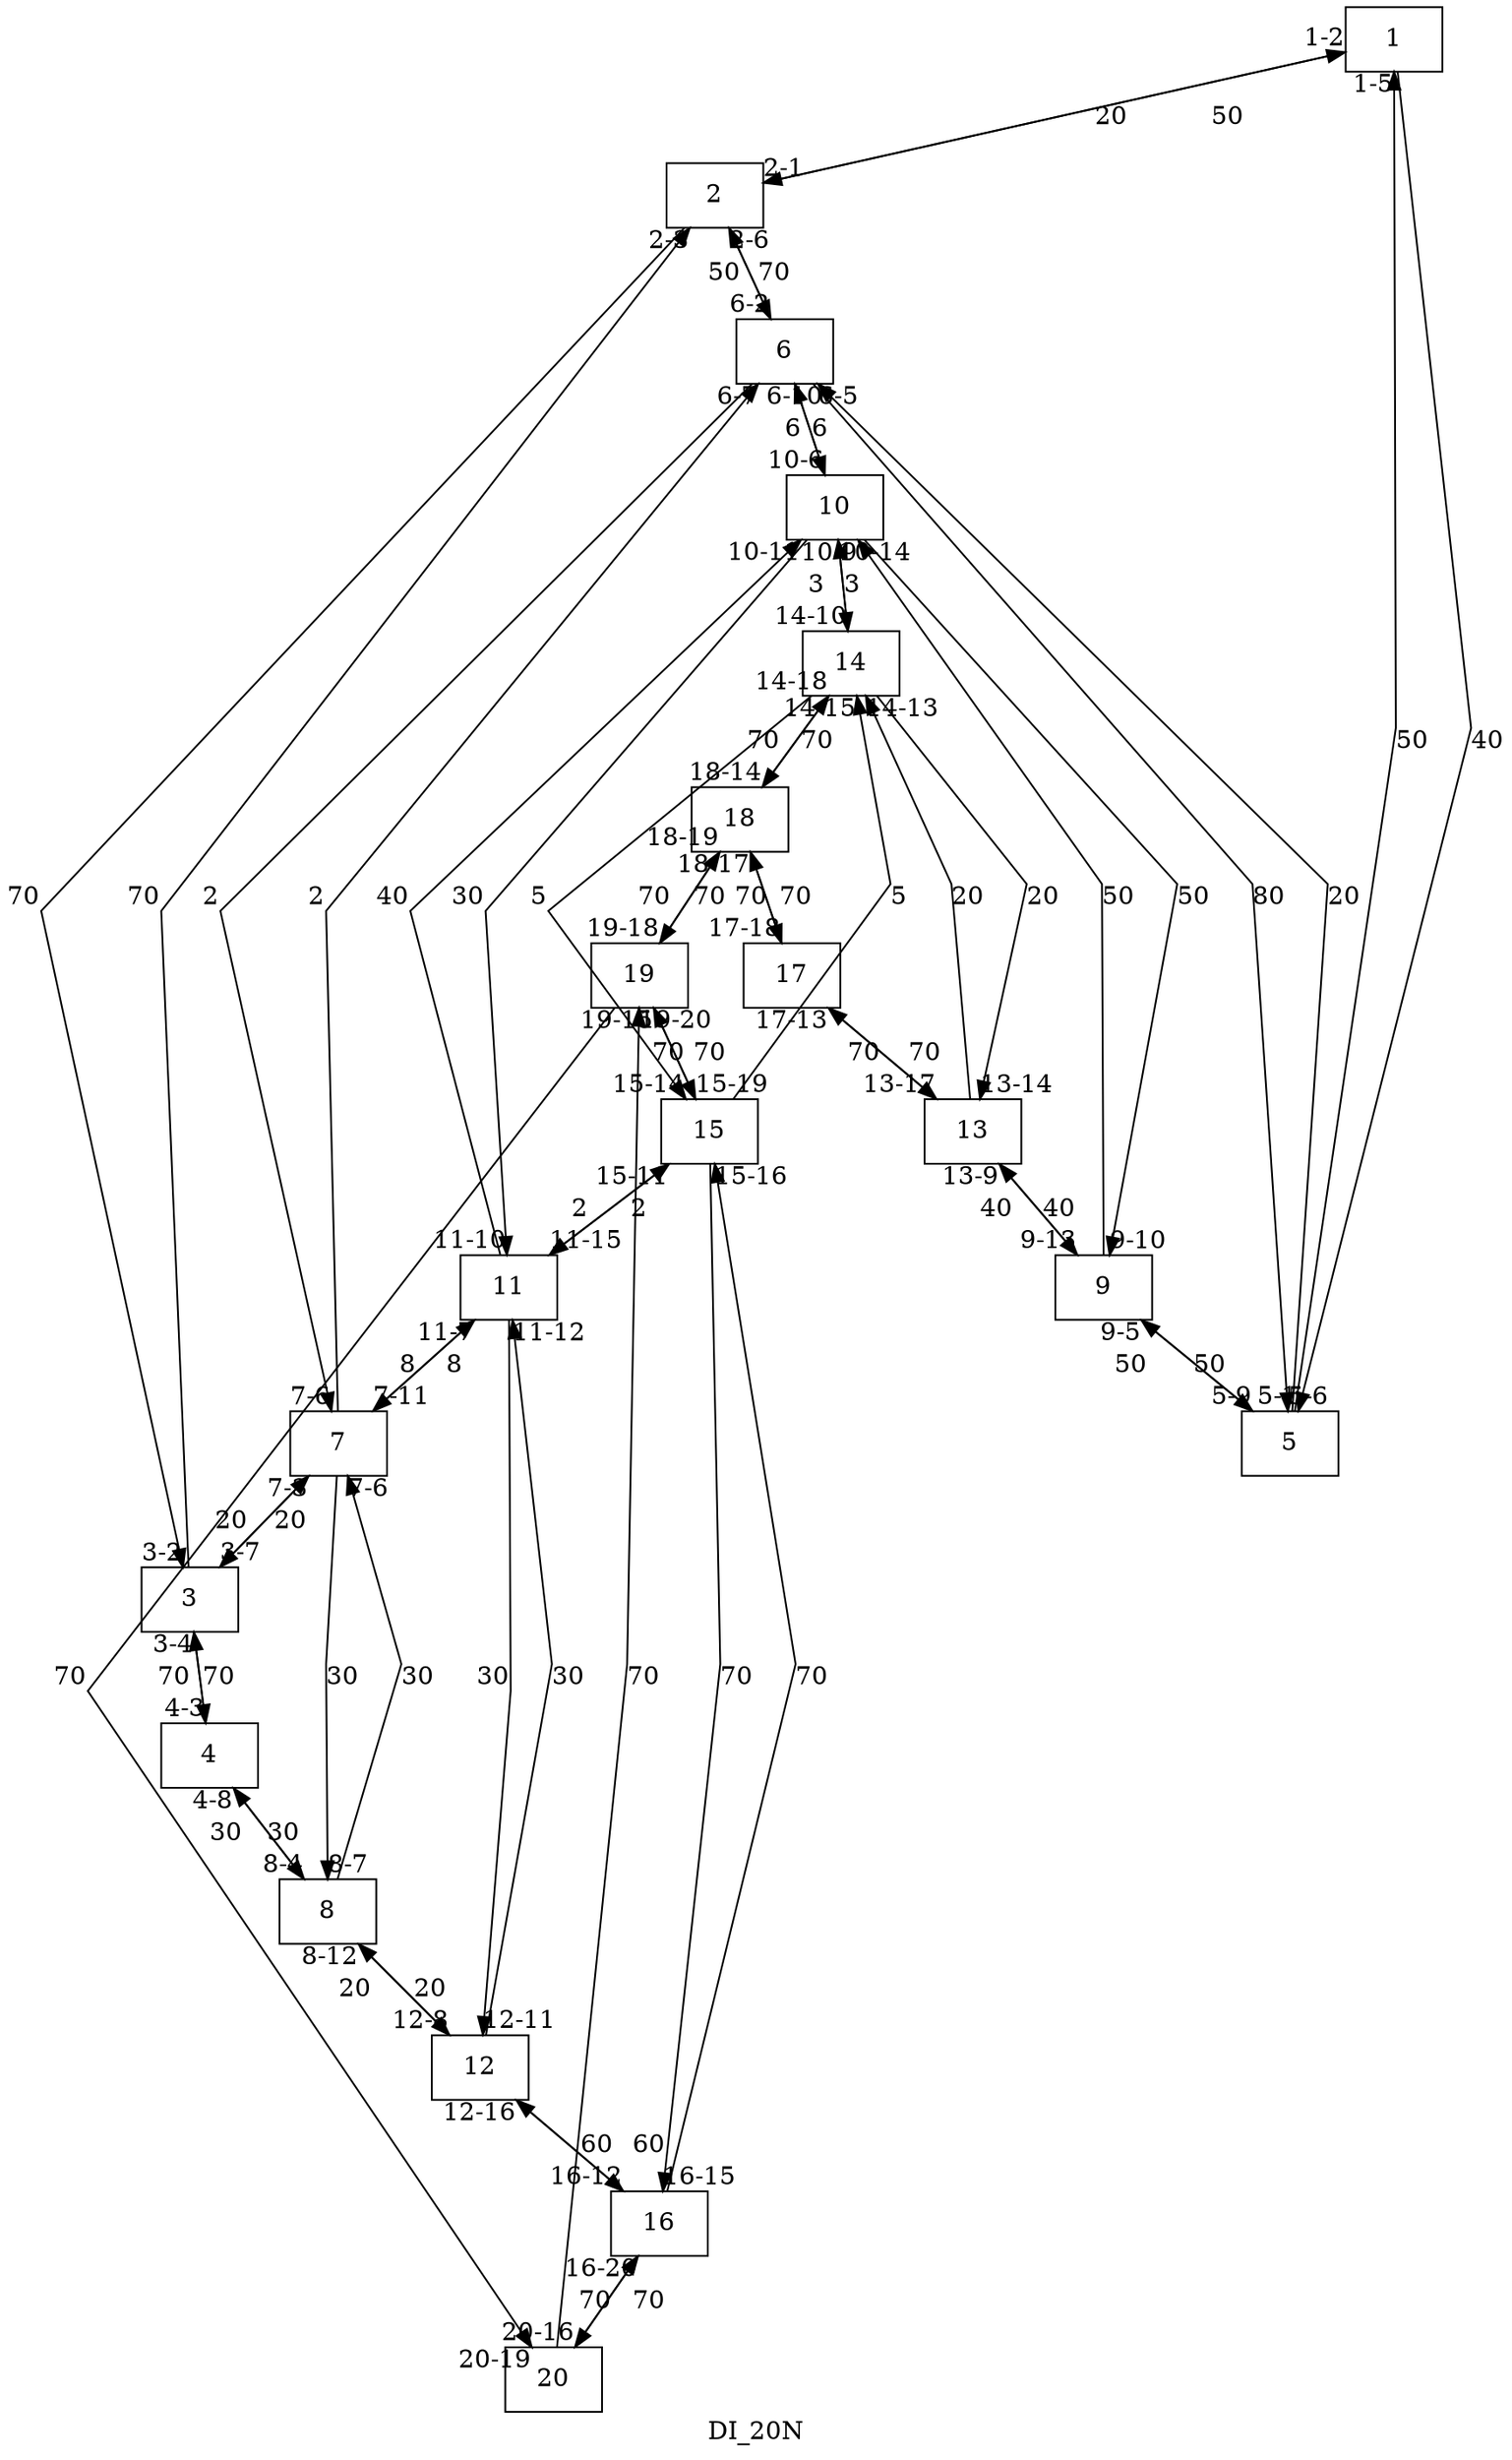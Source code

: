 digraph Test {

	/*compound=true*/
	node [shape=box];
	edge [len=2];
	/*Instantiation of nodes, required to successfully calling .get_node_list() 		(pydot) */
	1[group=V]; 2[group=V]; 3[group=V]; 4[group=V]; 5[group=V]; 6[group=V]; 7[group=V]; 8[group=V];	
	9[group=V]; 10[group=V]; 11[group=V]; 12[group=V]; 13[group=V]; 14[group=V]; 15[group=V]; 16[group=V]; 
	17[group=V]; 18[group=V]; 19[group=V]; 20[group=V];
	overlap = scale;
	splines = false;
	label = DI_20N;
	//orientation = portrait;

	1 -> 2	[label=20,headlabel="2-1" ,alias = 1,throughput=16,latency=4,delay=3,bandwidth = 10];
	2 -> 1	[label=50,headlabel="1-2",alias = 1,throughput=16,latency=4,delay=3,bandwidth = 10];
	1 -> 5	[label=40,headlabel="5-1",alias = 1,throughput=12,latency=3,delay=2,bandwidth = 20];
	5 -> 1	[label=50,headlabel="1-5",alias = 1,throughput=12,latency=3,delay=2,bandwidth = 20];
	2 -> 3	[label=70,headlabel="3-2",alias = 1,throughput=10,latency=2,delay=4,bandwidth = 20];
	3 -> 2	[label=70,headlabel="2-3",alias = 1,throughput=10,latency=2,delay=4,bandwidth = 20];
	2 -> 6	[label=70,headlabel="6-2",alias = 1,throughput=9,latency=5,delay=1,bandwidth = 20];
	6 -> 2	[label=50,headlabel="2-6",alias = 1,throughput=9,latency=5,delay=1,bandwidth = 20];
	3 -> 4	[label=70,headlabel="4-3",alias = 1,throughput=11,latency=6,delay=2,bandwidth = 20];
	4 -> 3	[label=70,headlabel="3-4",alias = 1,throughput=11,latency=6,delay=2,bandwidth = 20];
	3 -> 7	[label=20,headlabel="7-3",alias = 1,throughput=14,latency=8,delay=3,bandwidth = 20];
	7 -> 3	[label=20,headlabel="3-7",alias = 1,throughput=14,latency=8,delay=3,bandwidth = 20];
	4 -> 8	[label=30,headlabel="8-4",alias = 1,throughput=16,latency=9,delay=2,bandwidth = 20];
	8 -> 4	[label=30,headlabel="4-8",alias = 1,throughput=16,latency=9,delay=2,bandwidth = 20];
	5 -> 6	[label=20,headlabel="6-5",alias = 1,throughput=17,latency=3,delay=1,bandwidth = 20];
	6 -> 5	[label=80,headlabel="5-6",alias = 1,throughput=17,latency=3,delay=1,bandwidth = 20];
	5 -> 9	[label=50,headlabel="9-5",alias = 1,throughput=20,latency=10,delay=5,bandwidth = 10];
	9 -> 5	[label=50,headlabel="5-9",alias = 1,throughput=20,latency=10,delay=5,bandwidth = 10];
	6 -> 7	[label=2,headlabel="7-6",alias = 1,throughput=30,latency=3,delay=4,bandwidth = 20];
	7 -> 6	[label=2,headlabel="6-7",alias = 1,throughput=30,latency=3,delay=4,bandwidth = 20];
	6 -> 10	[label=6,headlabel="10-6",alias = 1,throughput=15,latency=1,delay=2,bandwidth = 20];
	10 -> 6	[label=6,headlabel="6-10",alias = 1,throughput=15,latency=1,delay=2,bandwidth = 20];
	7 -> 8	[label=30,headlabel="8-7",alias = 1,throughput=15,latency=2,delay=3,bandwidth = 20];
	8 -> 7	[label=30,headlabel="7-6",alias = 1,throughput=15,latency=2,delay=3,bandwidth = 20];
	7 -> 11	[label=8,headlabel="11-7",alias = 1,throughput=18,latency=4,delay=1,bandwidth = 20];
	11 -> 7	[label=8,headlabel="7-11",alias = 1,throughput=18,latency=4,delay=1,bandwidth = 20];
	8 -> 12	[label=20,headlabel="12-8",alias = 1,throughput=19,latency=5,delay=4,bandwidth = 10];
	12 -> 8	[label=20,headlabel="8-12",alias = 1,throughput=19,latency=5,delay=4,bandwidth = 10];
	9 -> 10	[label=50,headlabel="10-9",alias = 1,throughput=17,latency=8,delay=1,bandwidth = 20];
	10 -> 9	[label=50,headlabel="9-10",alias = 1,throughput=17,latency=8,delay=1,bandwidth = 20];
	9 -> 13	[label=40,headlabel="13-9",alias = 1,throughput=22,latency=8,delay=2,bandwidth = 10];
	13 -> 9	[label=40,headlabel="9-13",alias = 1,throughput=22,latency=8,delay=2,bandwidth = 10];
	10 -> 11[label=30,headlabel="11-10",alias = 1,throughput=23,latency=9,delay=2,bandwidth = 20];
	11 -> 10[label=40,headlabel="10-11",alias = 1,throughput=23,latency=9,delay=2,bandwidth = 20];
	10 -> 14[label=3,headlabel="14-10",alias = 1,throughput=31,latency=3,delay=3,bandwidth = 20];
	14 -> 10[label=3,headlabel="10-14",alias = 1,throughput=31,latency=3,delay=3,bandwidth = 20];
	11 -> 12[label=30,headlabel="12-11",alias = 1,throughput=36,latency=2,delay=5,bandwidth = 20];
	12 -> 11[label=30,headlabel="11-12",alias = 1,throughput=36,latency=2,delay=5,bandwidth = 20];
	11 -> 15[label=2,headlabel="15-11",alias = 1,throughput=22,latency=5,delay=1,bandwidth = 10];
	15 -> 11[label=2,headlabel="11-15",alias = 1,throughput=22,latency=5,delay=1,bandwidth = 10];
	12 -> 16[label=60,headlabel="16-12",alias = 1,throughput=12,latency=9,delay=4,bandwidth = 20];
	16 -> 12[label=60,headlabel="12-16",alias = 1,throughput=12,latency=9,delay=4,bandwidth = 20];
	13 -> 14[label=20,headlabel="14-13",alias = 1,throughput=27,latency=10,delay=2,bandwidth = 20];
	14 -> 13[label=20,headlabel="13-14",alias = 1,throughput=27,latency=10,delay=2,bandwidth = 20];
	14 -> 15[label=5,headlabel="15-14",alias = 1,throughput=26,latency=1,delay=1,bandwidth = 20];
	15 -> 14[label=5,headlabel="14-15",alias = 1,throughput=26,latency=1,delay=1,bandwidth = 20];
	15 -> 16[label=70,headlabel="16-15",alias = 1,throughput=14,latency=1,delay=3,bandwidth = 20];
	16 -> 15[label=70,headlabel="15-16",alias = 1,throughput=14,latency=1,delay=3,bandwidth = 20];
	17 -> 13[label=70,headlabel="13-17",alias = 1,throughput=14,latency=1,delay=3,bandwidth = 20];
	13 -> 17[label=70,headlabel="17-13",alias = 1,throughput=14,latency=1,delay=3,bandwidth = 20];
	17 -> 18[label=70,headlabel="18-17",alias = 1,throughput=14,latency=1,delay=3,bandwidth = 20];
	18 -> 17[label=70,headlabel="17-18",alias = 1,throughput=14,latency=1,delay=3,bandwidth = 20];
	18 -> 14[label=70,headlabel="14-18",alias = 1,throughput=14,latency=1,delay=3,bandwidth = 20];
	14 -> 18[label=70,headlabel="18-14",alias = 1,throughput=14,latency=1,delay=3,bandwidth = 20];
	18 -> 19[label=70,headlabel="19-18",alias = 1,throughput=14,latency=1,delay=3,bandwidth = 20];
	19 -> 18[label=70,headlabel="18-19",alias = 1,throughput=14,latency=1,delay=3,bandwidth = 20];
	19 -> 15[label=70,headlabel="15-19",alias = 1,throughput=14,latency=1,delay=3,bandwidth = 20];
	15 -> 19[label=70,headlabel="19-15",alias = 1,throughput=14,latency=1,delay=3,bandwidth = 20];
	19 -> 20[label=70,headlabel="20-19",alias = 1,throughput=14,latency=1,delay=3,bandwidth = 20];
	20 -> 19[label=70,headlabel="19-20",alias = 1,throughput=14,latency=1,delay=3,bandwidth = 20];
	20 -> 16[label=70,headlabel="16-20",alias = 1,throughput=14,latency=1,delay=3,bandwidth = 20];
	16 -> 20[label=70,headlabel="20-16",alias = 1,throughput=14,latency=1,delay=3,bandwidth = 20];

}
